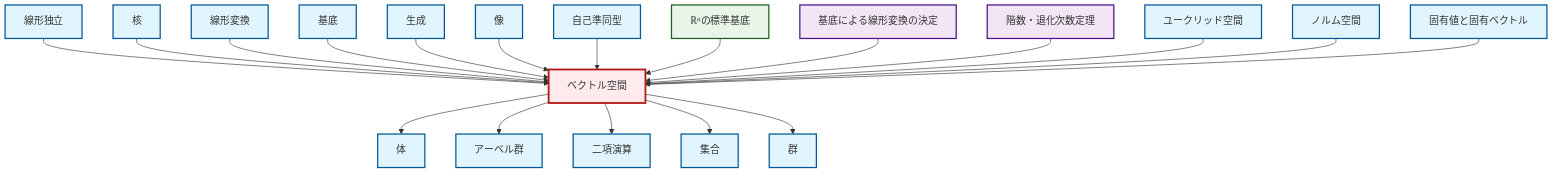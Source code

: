 graph TD
    classDef definition fill:#e1f5fe,stroke:#01579b,stroke-width:2px
    classDef theorem fill:#f3e5f5,stroke:#4a148c,stroke-width:2px
    classDef axiom fill:#fff3e0,stroke:#e65100,stroke-width:2px
    classDef example fill:#e8f5e9,stroke:#1b5e20,stroke-width:2px
    classDef current fill:#ffebee,stroke:#b71c1c,stroke-width:3px
    def-linear-independence["線形独立"]:::definition
    def-vector-space["ベクトル空間"]:::definition
    def-group["群"]:::definition
    def-euclidean-space["ユークリッド空間"]:::definition
    def-set["集合"]:::definition
    thm-linear-transformation-basis["基底による線形変換の決定"]:::theorem
    def-basis["基底"]:::definition
    def-endomorphism["自己準同型"]:::definition
    ex-standard-basis-rn["ℝⁿの標準基底"]:::example
    def-linear-transformation["線形変換"]:::definition
    def-field["体"]:::definition
    def-binary-operation["二項演算"]:::definition
    def-eigenvalue-eigenvector["固有値と固有ベクトル"]:::definition
    def-kernel["核"]:::definition
    def-normed-vector-space["ノルム空間"]:::definition
    def-abelian-group["アーベル群"]:::definition
    def-image["像"]:::definition
    def-span["生成"]:::definition
    thm-rank-nullity["階数・退化次数定理"]:::theorem
    def-linear-independence --> def-vector-space
    def-vector-space --> def-field
    def-kernel --> def-vector-space
    def-linear-transformation --> def-vector-space
    def-vector-space --> def-abelian-group
    def-basis --> def-vector-space
    def-span --> def-vector-space
    def-image --> def-vector-space
    def-endomorphism --> def-vector-space
    ex-standard-basis-rn --> def-vector-space
    thm-linear-transformation-basis --> def-vector-space
    def-vector-space --> def-binary-operation
    thm-rank-nullity --> def-vector-space
    def-vector-space --> def-set
    def-euclidean-space --> def-vector-space
    def-normed-vector-space --> def-vector-space
    def-eigenvalue-eigenvector --> def-vector-space
    def-vector-space --> def-group
    class def-vector-space current